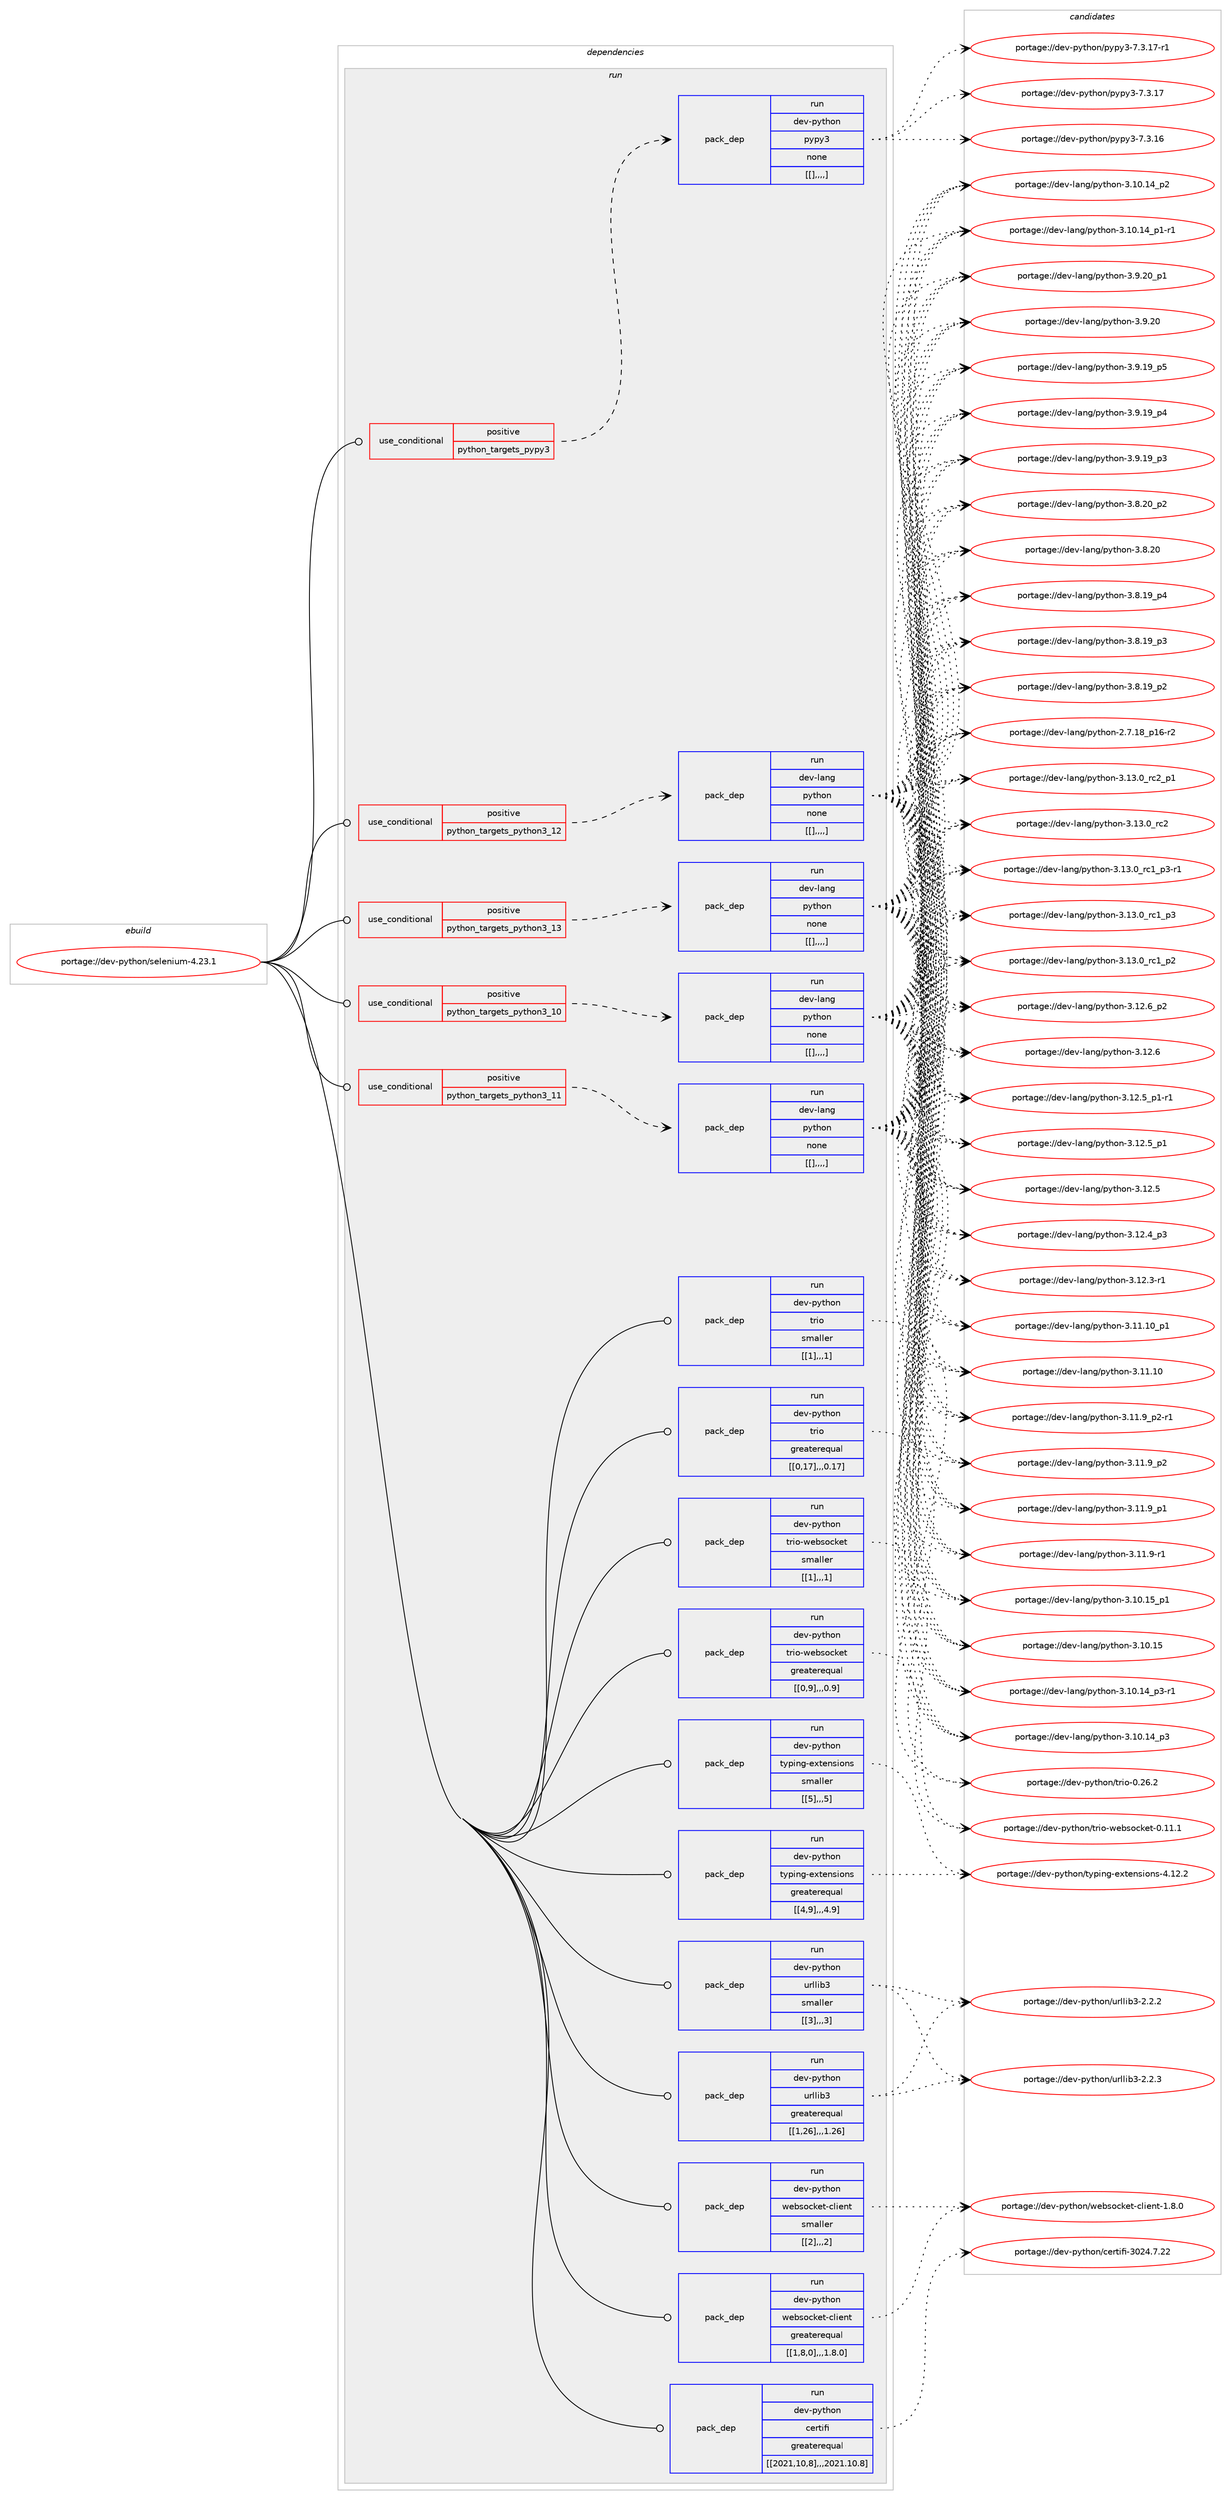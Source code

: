 digraph prolog {

# *************
# Graph options
# *************

newrank=true;
concentrate=true;
compound=true;
graph [rankdir=LR,fontname=Helvetica,fontsize=10,ranksep=1.5];#, ranksep=2.5, nodesep=0.2];
edge  [arrowhead=vee];
node  [fontname=Helvetica,fontsize=10];

# **********
# The ebuild
# **********

subgraph cluster_leftcol {
color=gray;
label=<<i>ebuild</i>>;
id [label="portage://dev-python/selenium-4.23.1", color=red, width=4, href="../dev-python/selenium-4.23.1.svg"];
}

# ****************
# The dependencies
# ****************

subgraph cluster_midcol {
color=gray;
label=<<i>dependencies</i>>;
subgraph cluster_compile {
fillcolor="#eeeeee";
style=filled;
label=<<i>compile</i>>;
}
subgraph cluster_compileandrun {
fillcolor="#eeeeee";
style=filled;
label=<<i>compile and run</i>>;
}
subgraph cluster_run {
fillcolor="#eeeeee";
style=filled;
label=<<i>run</i>>;
subgraph cond41074 {
dependency166092 [label=<<TABLE BORDER="0" CELLBORDER="1" CELLSPACING="0" CELLPADDING="4"><TR><TD ROWSPAN="3" CELLPADDING="10">use_conditional</TD></TR><TR><TD>positive</TD></TR><TR><TD>python_targets_pypy3</TD></TR></TABLE>>, shape=none, color=red];
subgraph pack123760 {
dependency166093 [label=<<TABLE BORDER="0" CELLBORDER="1" CELLSPACING="0" CELLPADDING="4" WIDTH="220"><TR><TD ROWSPAN="6" CELLPADDING="30">pack_dep</TD></TR><TR><TD WIDTH="110">run</TD></TR><TR><TD>dev-python</TD></TR><TR><TD>pypy3</TD></TR><TR><TD>none</TD></TR><TR><TD>[[],,,,]</TD></TR></TABLE>>, shape=none, color=blue];
}
dependency166092:e -> dependency166093:w [weight=20,style="dashed",arrowhead="vee"];
}
id:e -> dependency166092:w [weight=20,style="solid",arrowhead="odot"];
subgraph cond41075 {
dependency166094 [label=<<TABLE BORDER="0" CELLBORDER="1" CELLSPACING="0" CELLPADDING="4"><TR><TD ROWSPAN="3" CELLPADDING="10">use_conditional</TD></TR><TR><TD>positive</TD></TR><TR><TD>python_targets_python3_10</TD></TR></TABLE>>, shape=none, color=red];
subgraph pack123761 {
dependency166095 [label=<<TABLE BORDER="0" CELLBORDER="1" CELLSPACING="0" CELLPADDING="4" WIDTH="220"><TR><TD ROWSPAN="6" CELLPADDING="30">pack_dep</TD></TR><TR><TD WIDTH="110">run</TD></TR><TR><TD>dev-lang</TD></TR><TR><TD>python</TD></TR><TR><TD>none</TD></TR><TR><TD>[[],,,,]</TD></TR></TABLE>>, shape=none, color=blue];
}
dependency166094:e -> dependency166095:w [weight=20,style="dashed",arrowhead="vee"];
}
id:e -> dependency166094:w [weight=20,style="solid",arrowhead="odot"];
subgraph cond41076 {
dependency166096 [label=<<TABLE BORDER="0" CELLBORDER="1" CELLSPACING="0" CELLPADDING="4"><TR><TD ROWSPAN="3" CELLPADDING="10">use_conditional</TD></TR><TR><TD>positive</TD></TR><TR><TD>python_targets_python3_11</TD></TR></TABLE>>, shape=none, color=red];
subgraph pack123762 {
dependency166097 [label=<<TABLE BORDER="0" CELLBORDER="1" CELLSPACING="0" CELLPADDING="4" WIDTH="220"><TR><TD ROWSPAN="6" CELLPADDING="30">pack_dep</TD></TR><TR><TD WIDTH="110">run</TD></TR><TR><TD>dev-lang</TD></TR><TR><TD>python</TD></TR><TR><TD>none</TD></TR><TR><TD>[[],,,,]</TD></TR></TABLE>>, shape=none, color=blue];
}
dependency166096:e -> dependency166097:w [weight=20,style="dashed",arrowhead="vee"];
}
id:e -> dependency166096:w [weight=20,style="solid",arrowhead="odot"];
subgraph cond41077 {
dependency166098 [label=<<TABLE BORDER="0" CELLBORDER="1" CELLSPACING="0" CELLPADDING="4"><TR><TD ROWSPAN="3" CELLPADDING="10">use_conditional</TD></TR><TR><TD>positive</TD></TR><TR><TD>python_targets_python3_12</TD></TR></TABLE>>, shape=none, color=red];
subgraph pack123763 {
dependency166099 [label=<<TABLE BORDER="0" CELLBORDER="1" CELLSPACING="0" CELLPADDING="4" WIDTH="220"><TR><TD ROWSPAN="6" CELLPADDING="30">pack_dep</TD></TR><TR><TD WIDTH="110">run</TD></TR><TR><TD>dev-lang</TD></TR><TR><TD>python</TD></TR><TR><TD>none</TD></TR><TR><TD>[[],,,,]</TD></TR></TABLE>>, shape=none, color=blue];
}
dependency166098:e -> dependency166099:w [weight=20,style="dashed",arrowhead="vee"];
}
id:e -> dependency166098:w [weight=20,style="solid",arrowhead="odot"];
subgraph cond41078 {
dependency166100 [label=<<TABLE BORDER="0" CELLBORDER="1" CELLSPACING="0" CELLPADDING="4"><TR><TD ROWSPAN="3" CELLPADDING="10">use_conditional</TD></TR><TR><TD>positive</TD></TR><TR><TD>python_targets_python3_13</TD></TR></TABLE>>, shape=none, color=red];
subgraph pack123764 {
dependency166101 [label=<<TABLE BORDER="0" CELLBORDER="1" CELLSPACING="0" CELLPADDING="4" WIDTH="220"><TR><TD ROWSPAN="6" CELLPADDING="30">pack_dep</TD></TR><TR><TD WIDTH="110">run</TD></TR><TR><TD>dev-lang</TD></TR><TR><TD>python</TD></TR><TR><TD>none</TD></TR><TR><TD>[[],,,,]</TD></TR></TABLE>>, shape=none, color=blue];
}
dependency166100:e -> dependency166101:w [weight=20,style="dashed",arrowhead="vee"];
}
id:e -> dependency166100:w [weight=20,style="solid",arrowhead="odot"];
subgraph pack123765 {
dependency166102 [label=<<TABLE BORDER="0" CELLBORDER="1" CELLSPACING="0" CELLPADDING="4" WIDTH="220"><TR><TD ROWSPAN="6" CELLPADDING="30">pack_dep</TD></TR><TR><TD WIDTH="110">run</TD></TR><TR><TD>dev-python</TD></TR><TR><TD>certifi</TD></TR><TR><TD>greaterequal</TD></TR><TR><TD>[[2021,10,8],,,2021.10.8]</TD></TR></TABLE>>, shape=none, color=blue];
}
id:e -> dependency166102:w [weight=20,style="solid",arrowhead="odot"];
subgraph pack123766 {
dependency166103 [label=<<TABLE BORDER="0" CELLBORDER="1" CELLSPACING="0" CELLPADDING="4" WIDTH="220"><TR><TD ROWSPAN="6" CELLPADDING="30">pack_dep</TD></TR><TR><TD WIDTH="110">run</TD></TR><TR><TD>dev-python</TD></TR><TR><TD>trio</TD></TR><TR><TD>greaterequal</TD></TR><TR><TD>[[0,17],,,0.17]</TD></TR></TABLE>>, shape=none, color=blue];
}
id:e -> dependency166103:w [weight=20,style="solid",arrowhead="odot"];
subgraph pack123767 {
dependency166104 [label=<<TABLE BORDER="0" CELLBORDER="1" CELLSPACING="0" CELLPADDING="4" WIDTH="220"><TR><TD ROWSPAN="6" CELLPADDING="30">pack_dep</TD></TR><TR><TD WIDTH="110">run</TD></TR><TR><TD>dev-python</TD></TR><TR><TD>trio</TD></TR><TR><TD>smaller</TD></TR><TR><TD>[[1],,,1]</TD></TR></TABLE>>, shape=none, color=blue];
}
id:e -> dependency166104:w [weight=20,style="solid",arrowhead="odot"];
subgraph pack123768 {
dependency166105 [label=<<TABLE BORDER="0" CELLBORDER="1" CELLSPACING="0" CELLPADDING="4" WIDTH="220"><TR><TD ROWSPAN="6" CELLPADDING="30">pack_dep</TD></TR><TR><TD WIDTH="110">run</TD></TR><TR><TD>dev-python</TD></TR><TR><TD>trio-websocket</TD></TR><TR><TD>greaterequal</TD></TR><TR><TD>[[0,9],,,0.9]</TD></TR></TABLE>>, shape=none, color=blue];
}
id:e -> dependency166105:w [weight=20,style="solid",arrowhead="odot"];
subgraph pack123769 {
dependency166106 [label=<<TABLE BORDER="0" CELLBORDER="1" CELLSPACING="0" CELLPADDING="4" WIDTH="220"><TR><TD ROWSPAN="6" CELLPADDING="30">pack_dep</TD></TR><TR><TD WIDTH="110">run</TD></TR><TR><TD>dev-python</TD></TR><TR><TD>trio-websocket</TD></TR><TR><TD>smaller</TD></TR><TR><TD>[[1],,,1]</TD></TR></TABLE>>, shape=none, color=blue];
}
id:e -> dependency166106:w [weight=20,style="solid",arrowhead="odot"];
subgraph pack123770 {
dependency166107 [label=<<TABLE BORDER="0" CELLBORDER="1" CELLSPACING="0" CELLPADDING="4" WIDTH="220"><TR><TD ROWSPAN="6" CELLPADDING="30">pack_dep</TD></TR><TR><TD WIDTH="110">run</TD></TR><TR><TD>dev-python</TD></TR><TR><TD>typing-extensions</TD></TR><TR><TD>greaterequal</TD></TR><TR><TD>[[4,9],,,4.9]</TD></TR></TABLE>>, shape=none, color=blue];
}
id:e -> dependency166107:w [weight=20,style="solid",arrowhead="odot"];
subgraph pack123771 {
dependency166108 [label=<<TABLE BORDER="0" CELLBORDER="1" CELLSPACING="0" CELLPADDING="4" WIDTH="220"><TR><TD ROWSPAN="6" CELLPADDING="30">pack_dep</TD></TR><TR><TD WIDTH="110">run</TD></TR><TR><TD>dev-python</TD></TR><TR><TD>typing-extensions</TD></TR><TR><TD>smaller</TD></TR><TR><TD>[[5],,,5]</TD></TR></TABLE>>, shape=none, color=blue];
}
id:e -> dependency166108:w [weight=20,style="solid",arrowhead="odot"];
subgraph pack123772 {
dependency166109 [label=<<TABLE BORDER="0" CELLBORDER="1" CELLSPACING="0" CELLPADDING="4" WIDTH="220"><TR><TD ROWSPAN="6" CELLPADDING="30">pack_dep</TD></TR><TR><TD WIDTH="110">run</TD></TR><TR><TD>dev-python</TD></TR><TR><TD>urllib3</TD></TR><TR><TD>greaterequal</TD></TR><TR><TD>[[1,26],,,1.26]</TD></TR></TABLE>>, shape=none, color=blue];
}
id:e -> dependency166109:w [weight=20,style="solid",arrowhead="odot"];
subgraph pack123773 {
dependency166110 [label=<<TABLE BORDER="0" CELLBORDER="1" CELLSPACING="0" CELLPADDING="4" WIDTH="220"><TR><TD ROWSPAN="6" CELLPADDING="30">pack_dep</TD></TR><TR><TD WIDTH="110">run</TD></TR><TR><TD>dev-python</TD></TR><TR><TD>urllib3</TD></TR><TR><TD>smaller</TD></TR><TR><TD>[[3],,,3]</TD></TR></TABLE>>, shape=none, color=blue];
}
id:e -> dependency166110:w [weight=20,style="solid",arrowhead="odot"];
subgraph pack123774 {
dependency166111 [label=<<TABLE BORDER="0" CELLBORDER="1" CELLSPACING="0" CELLPADDING="4" WIDTH="220"><TR><TD ROWSPAN="6" CELLPADDING="30">pack_dep</TD></TR><TR><TD WIDTH="110">run</TD></TR><TR><TD>dev-python</TD></TR><TR><TD>websocket-client</TD></TR><TR><TD>greaterequal</TD></TR><TR><TD>[[1,8,0],,,1.8.0]</TD></TR></TABLE>>, shape=none, color=blue];
}
id:e -> dependency166111:w [weight=20,style="solid",arrowhead="odot"];
subgraph pack123775 {
dependency166112 [label=<<TABLE BORDER="0" CELLBORDER="1" CELLSPACING="0" CELLPADDING="4" WIDTH="220"><TR><TD ROWSPAN="6" CELLPADDING="30">pack_dep</TD></TR><TR><TD WIDTH="110">run</TD></TR><TR><TD>dev-python</TD></TR><TR><TD>websocket-client</TD></TR><TR><TD>smaller</TD></TR><TR><TD>[[2],,,2]</TD></TR></TABLE>>, shape=none, color=blue];
}
id:e -> dependency166112:w [weight=20,style="solid",arrowhead="odot"];
}
}

# **************
# The candidates
# **************

subgraph cluster_choices {
rank=same;
color=gray;
label=<<i>candidates</i>>;

subgraph choice123760 {
color=black;
nodesep=1;
choice100101118451121211161041111104711212111212151455546514649554511449 [label="portage://dev-python/pypy3-7.3.17-r1", color=red, width=4,href="../dev-python/pypy3-7.3.17-r1.svg"];
choice10010111845112121116104111110471121211121215145554651464955 [label="portage://dev-python/pypy3-7.3.17", color=red, width=4,href="../dev-python/pypy3-7.3.17.svg"];
choice10010111845112121116104111110471121211121215145554651464954 [label="portage://dev-python/pypy3-7.3.16", color=red, width=4,href="../dev-python/pypy3-7.3.16.svg"];
dependency166093:e -> choice100101118451121211161041111104711212111212151455546514649554511449:w [style=dotted,weight="100"];
dependency166093:e -> choice10010111845112121116104111110471121211121215145554651464955:w [style=dotted,weight="100"];
dependency166093:e -> choice10010111845112121116104111110471121211121215145554651464954:w [style=dotted,weight="100"];
}
subgraph choice123761 {
color=black;
nodesep=1;
choice100101118451089711010347112121116104111110455146495146489511499509511249 [label="portage://dev-lang/python-3.13.0_rc2_p1", color=red, width=4,href="../dev-lang/python-3.13.0_rc2_p1.svg"];
choice10010111845108971101034711212111610411111045514649514648951149950 [label="portage://dev-lang/python-3.13.0_rc2", color=red, width=4,href="../dev-lang/python-3.13.0_rc2.svg"];
choice1001011184510897110103471121211161041111104551464951464895114994995112514511449 [label="portage://dev-lang/python-3.13.0_rc1_p3-r1", color=red, width=4,href="../dev-lang/python-3.13.0_rc1_p3-r1.svg"];
choice100101118451089711010347112121116104111110455146495146489511499499511251 [label="portage://dev-lang/python-3.13.0_rc1_p3", color=red, width=4,href="../dev-lang/python-3.13.0_rc1_p3.svg"];
choice100101118451089711010347112121116104111110455146495146489511499499511250 [label="portage://dev-lang/python-3.13.0_rc1_p2", color=red, width=4,href="../dev-lang/python-3.13.0_rc1_p2.svg"];
choice100101118451089711010347112121116104111110455146495046549511250 [label="portage://dev-lang/python-3.12.6_p2", color=red, width=4,href="../dev-lang/python-3.12.6_p2.svg"];
choice10010111845108971101034711212111610411111045514649504654 [label="portage://dev-lang/python-3.12.6", color=red, width=4,href="../dev-lang/python-3.12.6.svg"];
choice1001011184510897110103471121211161041111104551464950465395112494511449 [label="portage://dev-lang/python-3.12.5_p1-r1", color=red, width=4,href="../dev-lang/python-3.12.5_p1-r1.svg"];
choice100101118451089711010347112121116104111110455146495046539511249 [label="portage://dev-lang/python-3.12.5_p1", color=red, width=4,href="../dev-lang/python-3.12.5_p1.svg"];
choice10010111845108971101034711212111610411111045514649504653 [label="portage://dev-lang/python-3.12.5", color=red, width=4,href="../dev-lang/python-3.12.5.svg"];
choice100101118451089711010347112121116104111110455146495046529511251 [label="portage://dev-lang/python-3.12.4_p3", color=red, width=4,href="../dev-lang/python-3.12.4_p3.svg"];
choice100101118451089711010347112121116104111110455146495046514511449 [label="portage://dev-lang/python-3.12.3-r1", color=red, width=4,href="../dev-lang/python-3.12.3-r1.svg"];
choice10010111845108971101034711212111610411111045514649494649489511249 [label="portage://dev-lang/python-3.11.10_p1", color=red, width=4,href="../dev-lang/python-3.11.10_p1.svg"];
choice1001011184510897110103471121211161041111104551464949464948 [label="portage://dev-lang/python-3.11.10", color=red, width=4,href="../dev-lang/python-3.11.10.svg"];
choice1001011184510897110103471121211161041111104551464949465795112504511449 [label="portage://dev-lang/python-3.11.9_p2-r1", color=red, width=4,href="../dev-lang/python-3.11.9_p2-r1.svg"];
choice100101118451089711010347112121116104111110455146494946579511250 [label="portage://dev-lang/python-3.11.9_p2", color=red, width=4,href="../dev-lang/python-3.11.9_p2.svg"];
choice100101118451089711010347112121116104111110455146494946579511249 [label="portage://dev-lang/python-3.11.9_p1", color=red, width=4,href="../dev-lang/python-3.11.9_p1.svg"];
choice100101118451089711010347112121116104111110455146494946574511449 [label="portage://dev-lang/python-3.11.9-r1", color=red, width=4,href="../dev-lang/python-3.11.9-r1.svg"];
choice10010111845108971101034711212111610411111045514649484649539511249 [label="portage://dev-lang/python-3.10.15_p1", color=red, width=4,href="../dev-lang/python-3.10.15_p1.svg"];
choice1001011184510897110103471121211161041111104551464948464953 [label="portage://dev-lang/python-3.10.15", color=red, width=4,href="../dev-lang/python-3.10.15.svg"];
choice100101118451089711010347112121116104111110455146494846495295112514511449 [label="portage://dev-lang/python-3.10.14_p3-r1", color=red, width=4,href="../dev-lang/python-3.10.14_p3-r1.svg"];
choice10010111845108971101034711212111610411111045514649484649529511251 [label="portage://dev-lang/python-3.10.14_p3", color=red, width=4,href="../dev-lang/python-3.10.14_p3.svg"];
choice10010111845108971101034711212111610411111045514649484649529511250 [label="portage://dev-lang/python-3.10.14_p2", color=red, width=4,href="../dev-lang/python-3.10.14_p2.svg"];
choice100101118451089711010347112121116104111110455146494846495295112494511449 [label="portage://dev-lang/python-3.10.14_p1-r1", color=red, width=4,href="../dev-lang/python-3.10.14_p1-r1.svg"];
choice100101118451089711010347112121116104111110455146574650489511249 [label="portage://dev-lang/python-3.9.20_p1", color=red, width=4,href="../dev-lang/python-3.9.20_p1.svg"];
choice10010111845108971101034711212111610411111045514657465048 [label="portage://dev-lang/python-3.9.20", color=red, width=4,href="../dev-lang/python-3.9.20.svg"];
choice100101118451089711010347112121116104111110455146574649579511253 [label="portage://dev-lang/python-3.9.19_p5", color=red, width=4,href="../dev-lang/python-3.9.19_p5.svg"];
choice100101118451089711010347112121116104111110455146574649579511252 [label="portage://dev-lang/python-3.9.19_p4", color=red, width=4,href="../dev-lang/python-3.9.19_p4.svg"];
choice100101118451089711010347112121116104111110455146574649579511251 [label="portage://dev-lang/python-3.9.19_p3", color=red, width=4,href="../dev-lang/python-3.9.19_p3.svg"];
choice100101118451089711010347112121116104111110455146564650489511250 [label="portage://dev-lang/python-3.8.20_p2", color=red, width=4,href="../dev-lang/python-3.8.20_p2.svg"];
choice10010111845108971101034711212111610411111045514656465048 [label="portage://dev-lang/python-3.8.20", color=red, width=4,href="../dev-lang/python-3.8.20.svg"];
choice100101118451089711010347112121116104111110455146564649579511252 [label="portage://dev-lang/python-3.8.19_p4", color=red, width=4,href="../dev-lang/python-3.8.19_p4.svg"];
choice100101118451089711010347112121116104111110455146564649579511251 [label="portage://dev-lang/python-3.8.19_p3", color=red, width=4,href="../dev-lang/python-3.8.19_p3.svg"];
choice100101118451089711010347112121116104111110455146564649579511250 [label="portage://dev-lang/python-3.8.19_p2", color=red, width=4,href="../dev-lang/python-3.8.19_p2.svg"];
choice100101118451089711010347112121116104111110455046554649569511249544511450 [label="portage://dev-lang/python-2.7.18_p16-r2", color=red, width=4,href="../dev-lang/python-2.7.18_p16-r2.svg"];
dependency166095:e -> choice100101118451089711010347112121116104111110455146495146489511499509511249:w [style=dotted,weight="100"];
dependency166095:e -> choice10010111845108971101034711212111610411111045514649514648951149950:w [style=dotted,weight="100"];
dependency166095:e -> choice1001011184510897110103471121211161041111104551464951464895114994995112514511449:w [style=dotted,weight="100"];
dependency166095:e -> choice100101118451089711010347112121116104111110455146495146489511499499511251:w [style=dotted,weight="100"];
dependency166095:e -> choice100101118451089711010347112121116104111110455146495146489511499499511250:w [style=dotted,weight="100"];
dependency166095:e -> choice100101118451089711010347112121116104111110455146495046549511250:w [style=dotted,weight="100"];
dependency166095:e -> choice10010111845108971101034711212111610411111045514649504654:w [style=dotted,weight="100"];
dependency166095:e -> choice1001011184510897110103471121211161041111104551464950465395112494511449:w [style=dotted,weight="100"];
dependency166095:e -> choice100101118451089711010347112121116104111110455146495046539511249:w [style=dotted,weight="100"];
dependency166095:e -> choice10010111845108971101034711212111610411111045514649504653:w [style=dotted,weight="100"];
dependency166095:e -> choice100101118451089711010347112121116104111110455146495046529511251:w [style=dotted,weight="100"];
dependency166095:e -> choice100101118451089711010347112121116104111110455146495046514511449:w [style=dotted,weight="100"];
dependency166095:e -> choice10010111845108971101034711212111610411111045514649494649489511249:w [style=dotted,weight="100"];
dependency166095:e -> choice1001011184510897110103471121211161041111104551464949464948:w [style=dotted,weight="100"];
dependency166095:e -> choice1001011184510897110103471121211161041111104551464949465795112504511449:w [style=dotted,weight="100"];
dependency166095:e -> choice100101118451089711010347112121116104111110455146494946579511250:w [style=dotted,weight="100"];
dependency166095:e -> choice100101118451089711010347112121116104111110455146494946579511249:w [style=dotted,weight="100"];
dependency166095:e -> choice100101118451089711010347112121116104111110455146494946574511449:w [style=dotted,weight="100"];
dependency166095:e -> choice10010111845108971101034711212111610411111045514649484649539511249:w [style=dotted,weight="100"];
dependency166095:e -> choice1001011184510897110103471121211161041111104551464948464953:w [style=dotted,weight="100"];
dependency166095:e -> choice100101118451089711010347112121116104111110455146494846495295112514511449:w [style=dotted,weight="100"];
dependency166095:e -> choice10010111845108971101034711212111610411111045514649484649529511251:w [style=dotted,weight="100"];
dependency166095:e -> choice10010111845108971101034711212111610411111045514649484649529511250:w [style=dotted,weight="100"];
dependency166095:e -> choice100101118451089711010347112121116104111110455146494846495295112494511449:w [style=dotted,weight="100"];
dependency166095:e -> choice100101118451089711010347112121116104111110455146574650489511249:w [style=dotted,weight="100"];
dependency166095:e -> choice10010111845108971101034711212111610411111045514657465048:w [style=dotted,weight="100"];
dependency166095:e -> choice100101118451089711010347112121116104111110455146574649579511253:w [style=dotted,weight="100"];
dependency166095:e -> choice100101118451089711010347112121116104111110455146574649579511252:w [style=dotted,weight="100"];
dependency166095:e -> choice100101118451089711010347112121116104111110455146574649579511251:w [style=dotted,weight="100"];
dependency166095:e -> choice100101118451089711010347112121116104111110455146564650489511250:w [style=dotted,weight="100"];
dependency166095:e -> choice10010111845108971101034711212111610411111045514656465048:w [style=dotted,weight="100"];
dependency166095:e -> choice100101118451089711010347112121116104111110455146564649579511252:w [style=dotted,weight="100"];
dependency166095:e -> choice100101118451089711010347112121116104111110455146564649579511251:w [style=dotted,weight="100"];
dependency166095:e -> choice100101118451089711010347112121116104111110455146564649579511250:w [style=dotted,weight="100"];
dependency166095:e -> choice100101118451089711010347112121116104111110455046554649569511249544511450:w [style=dotted,weight="100"];
}
subgraph choice123762 {
color=black;
nodesep=1;
choice100101118451089711010347112121116104111110455146495146489511499509511249 [label="portage://dev-lang/python-3.13.0_rc2_p1", color=red, width=4,href="../dev-lang/python-3.13.0_rc2_p1.svg"];
choice10010111845108971101034711212111610411111045514649514648951149950 [label="portage://dev-lang/python-3.13.0_rc2", color=red, width=4,href="../dev-lang/python-3.13.0_rc2.svg"];
choice1001011184510897110103471121211161041111104551464951464895114994995112514511449 [label="portage://dev-lang/python-3.13.0_rc1_p3-r1", color=red, width=4,href="../dev-lang/python-3.13.0_rc1_p3-r1.svg"];
choice100101118451089711010347112121116104111110455146495146489511499499511251 [label="portage://dev-lang/python-3.13.0_rc1_p3", color=red, width=4,href="../dev-lang/python-3.13.0_rc1_p3.svg"];
choice100101118451089711010347112121116104111110455146495146489511499499511250 [label="portage://dev-lang/python-3.13.0_rc1_p2", color=red, width=4,href="../dev-lang/python-3.13.0_rc1_p2.svg"];
choice100101118451089711010347112121116104111110455146495046549511250 [label="portage://dev-lang/python-3.12.6_p2", color=red, width=4,href="../dev-lang/python-3.12.6_p2.svg"];
choice10010111845108971101034711212111610411111045514649504654 [label="portage://dev-lang/python-3.12.6", color=red, width=4,href="../dev-lang/python-3.12.6.svg"];
choice1001011184510897110103471121211161041111104551464950465395112494511449 [label="portage://dev-lang/python-3.12.5_p1-r1", color=red, width=4,href="../dev-lang/python-3.12.5_p1-r1.svg"];
choice100101118451089711010347112121116104111110455146495046539511249 [label="portage://dev-lang/python-3.12.5_p1", color=red, width=4,href="../dev-lang/python-3.12.5_p1.svg"];
choice10010111845108971101034711212111610411111045514649504653 [label="portage://dev-lang/python-3.12.5", color=red, width=4,href="../dev-lang/python-3.12.5.svg"];
choice100101118451089711010347112121116104111110455146495046529511251 [label="portage://dev-lang/python-3.12.4_p3", color=red, width=4,href="../dev-lang/python-3.12.4_p3.svg"];
choice100101118451089711010347112121116104111110455146495046514511449 [label="portage://dev-lang/python-3.12.3-r1", color=red, width=4,href="../dev-lang/python-3.12.3-r1.svg"];
choice10010111845108971101034711212111610411111045514649494649489511249 [label="portage://dev-lang/python-3.11.10_p1", color=red, width=4,href="../dev-lang/python-3.11.10_p1.svg"];
choice1001011184510897110103471121211161041111104551464949464948 [label="portage://dev-lang/python-3.11.10", color=red, width=4,href="../dev-lang/python-3.11.10.svg"];
choice1001011184510897110103471121211161041111104551464949465795112504511449 [label="portage://dev-lang/python-3.11.9_p2-r1", color=red, width=4,href="../dev-lang/python-3.11.9_p2-r1.svg"];
choice100101118451089711010347112121116104111110455146494946579511250 [label="portage://dev-lang/python-3.11.9_p2", color=red, width=4,href="../dev-lang/python-3.11.9_p2.svg"];
choice100101118451089711010347112121116104111110455146494946579511249 [label="portage://dev-lang/python-3.11.9_p1", color=red, width=4,href="../dev-lang/python-3.11.9_p1.svg"];
choice100101118451089711010347112121116104111110455146494946574511449 [label="portage://dev-lang/python-3.11.9-r1", color=red, width=4,href="../dev-lang/python-3.11.9-r1.svg"];
choice10010111845108971101034711212111610411111045514649484649539511249 [label="portage://dev-lang/python-3.10.15_p1", color=red, width=4,href="../dev-lang/python-3.10.15_p1.svg"];
choice1001011184510897110103471121211161041111104551464948464953 [label="portage://dev-lang/python-3.10.15", color=red, width=4,href="../dev-lang/python-3.10.15.svg"];
choice100101118451089711010347112121116104111110455146494846495295112514511449 [label="portage://dev-lang/python-3.10.14_p3-r1", color=red, width=4,href="../dev-lang/python-3.10.14_p3-r1.svg"];
choice10010111845108971101034711212111610411111045514649484649529511251 [label="portage://dev-lang/python-3.10.14_p3", color=red, width=4,href="../dev-lang/python-3.10.14_p3.svg"];
choice10010111845108971101034711212111610411111045514649484649529511250 [label="portage://dev-lang/python-3.10.14_p2", color=red, width=4,href="../dev-lang/python-3.10.14_p2.svg"];
choice100101118451089711010347112121116104111110455146494846495295112494511449 [label="portage://dev-lang/python-3.10.14_p1-r1", color=red, width=4,href="../dev-lang/python-3.10.14_p1-r1.svg"];
choice100101118451089711010347112121116104111110455146574650489511249 [label="portage://dev-lang/python-3.9.20_p1", color=red, width=4,href="../dev-lang/python-3.9.20_p1.svg"];
choice10010111845108971101034711212111610411111045514657465048 [label="portage://dev-lang/python-3.9.20", color=red, width=4,href="../dev-lang/python-3.9.20.svg"];
choice100101118451089711010347112121116104111110455146574649579511253 [label="portage://dev-lang/python-3.9.19_p5", color=red, width=4,href="../dev-lang/python-3.9.19_p5.svg"];
choice100101118451089711010347112121116104111110455146574649579511252 [label="portage://dev-lang/python-3.9.19_p4", color=red, width=4,href="../dev-lang/python-3.9.19_p4.svg"];
choice100101118451089711010347112121116104111110455146574649579511251 [label="portage://dev-lang/python-3.9.19_p3", color=red, width=4,href="../dev-lang/python-3.9.19_p3.svg"];
choice100101118451089711010347112121116104111110455146564650489511250 [label="portage://dev-lang/python-3.8.20_p2", color=red, width=4,href="../dev-lang/python-3.8.20_p2.svg"];
choice10010111845108971101034711212111610411111045514656465048 [label="portage://dev-lang/python-3.8.20", color=red, width=4,href="../dev-lang/python-3.8.20.svg"];
choice100101118451089711010347112121116104111110455146564649579511252 [label="portage://dev-lang/python-3.8.19_p4", color=red, width=4,href="../dev-lang/python-3.8.19_p4.svg"];
choice100101118451089711010347112121116104111110455146564649579511251 [label="portage://dev-lang/python-3.8.19_p3", color=red, width=4,href="../dev-lang/python-3.8.19_p3.svg"];
choice100101118451089711010347112121116104111110455146564649579511250 [label="portage://dev-lang/python-3.8.19_p2", color=red, width=4,href="../dev-lang/python-3.8.19_p2.svg"];
choice100101118451089711010347112121116104111110455046554649569511249544511450 [label="portage://dev-lang/python-2.7.18_p16-r2", color=red, width=4,href="../dev-lang/python-2.7.18_p16-r2.svg"];
dependency166097:e -> choice100101118451089711010347112121116104111110455146495146489511499509511249:w [style=dotted,weight="100"];
dependency166097:e -> choice10010111845108971101034711212111610411111045514649514648951149950:w [style=dotted,weight="100"];
dependency166097:e -> choice1001011184510897110103471121211161041111104551464951464895114994995112514511449:w [style=dotted,weight="100"];
dependency166097:e -> choice100101118451089711010347112121116104111110455146495146489511499499511251:w [style=dotted,weight="100"];
dependency166097:e -> choice100101118451089711010347112121116104111110455146495146489511499499511250:w [style=dotted,weight="100"];
dependency166097:e -> choice100101118451089711010347112121116104111110455146495046549511250:w [style=dotted,weight="100"];
dependency166097:e -> choice10010111845108971101034711212111610411111045514649504654:w [style=dotted,weight="100"];
dependency166097:e -> choice1001011184510897110103471121211161041111104551464950465395112494511449:w [style=dotted,weight="100"];
dependency166097:e -> choice100101118451089711010347112121116104111110455146495046539511249:w [style=dotted,weight="100"];
dependency166097:e -> choice10010111845108971101034711212111610411111045514649504653:w [style=dotted,weight="100"];
dependency166097:e -> choice100101118451089711010347112121116104111110455146495046529511251:w [style=dotted,weight="100"];
dependency166097:e -> choice100101118451089711010347112121116104111110455146495046514511449:w [style=dotted,weight="100"];
dependency166097:e -> choice10010111845108971101034711212111610411111045514649494649489511249:w [style=dotted,weight="100"];
dependency166097:e -> choice1001011184510897110103471121211161041111104551464949464948:w [style=dotted,weight="100"];
dependency166097:e -> choice1001011184510897110103471121211161041111104551464949465795112504511449:w [style=dotted,weight="100"];
dependency166097:e -> choice100101118451089711010347112121116104111110455146494946579511250:w [style=dotted,weight="100"];
dependency166097:e -> choice100101118451089711010347112121116104111110455146494946579511249:w [style=dotted,weight="100"];
dependency166097:e -> choice100101118451089711010347112121116104111110455146494946574511449:w [style=dotted,weight="100"];
dependency166097:e -> choice10010111845108971101034711212111610411111045514649484649539511249:w [style=dotted,weight="100"];
dependency166097:e -> choice1001011184510897110103471121211161041111104551464948464953:w [style=dotted,weight="100"];
dependency166097:e -> choice100101118451089711010347112121116104111110455146494846495295112514511449:w [style=dotted,weight="100"];
dependency166097:e -> choice10010111845108971101034711212111610411111045514649484649529511251:w [style=dotted,weight="100"];
dependency166097:e -> choice10010111845108971101034711212111610411111045514649484649529511250:w [style=dotted,weight="100"];
dependency166097:e -> choice100101118451089711010347112121116104111110455146494846495295112494511449:w [style=dotted,weight="100"];
dependency166097:e -> choice100101118451089711010347112121116104111110455146574650489511249:w [style=dotted,weight="100"];
dependency166097:e -> choice10010111845108971101034711212111610411111045514657465048:w [style=dotted,weight="100"];
dependency166097:e -> choice100101118451089711010347112121116104111110455146574649579511253:w [style=dotted,weight="100"];
dependency166097:e -> choice100101118451089711010347112121116104111110455146574649579511252:w [style=dotted,weight="100"];
dependency166097:e -> choice100101118451089711010347112121116104111110455146574649579511251:w [style=dotted,weight="100"];
dependency166097:e -> choice100101118451089711010347112121116104111110455146564650489511250:w [style=dotted,weight="100"];
dependency166097:e -> choice10010111845108971101034711212111610411111045514656465048:w [style=dotted,weight="100"];
dependency166097:e -> choice100101118451089711010347112121116104111110455146564649579511252:w [style=dotted,weight="100"];
dependency166097:e -> choice100101118451089711010347112121116104111110455146564649579511251:w [style=dotted,weight="100"];
dependency166097:e -> choice100101118451089711010347112121116104111110455146564649579511250:w [style=dotted,weight="100"];
dependency166097:e -> choice100101118451089711010347112121116104111110455046554649569511249544511450:w [style=dotted,weight="100"];
}
subgraph choice123763 {
color=black;
nodesep=1;
choice100101118451089711010347112121116104111110455146495146489511499509511249 [label="portage://dev-lang/python-3.13.0_rc2_p1", color=red, width=4,href="../dev-lang/python-3.13.0_rc2_p1.svg"];
choice10010111845108971101034711212111610411111045514649514648951149950 [label="portage://dev-lang/python-3.13.0_rc2", color=red, width=4,href="../dev-lang/python-3.13.0_rc2.svg"];
choice1001011184510897110103471121211161041111104551464951464895114994995112514511449 [label="portage://dev-lang/python-3.13.0_rc1_p3-r1", color=red, width=4,href="../dev-lang/python-3.13.0_rc1_p3-r1.svg"];
choice100101118451089711010347112121116104111110455146495146489511499499511251 [label="portage://dev-lang/python-3.13.0_rc1_p3", color=red, width=4,href="../dev-lang/python-3.13.0_rc1_p3.svg"];
choice100101118451089711010347112121116104111110455146495146489511499499511250 [label="portage://dev-lang/python-3.13.0_rc1_p2", color=red, width=4,href="../dev-lang/python-3.13.0_rc1_p2.svg"];
choice100101118451089711010347112121116104111110455146495046549511250 [label="portage://dev-lang/python-3.12.6_p2", color=red, width=4,href="../dev-lang/python-3.12.6_p2.svg"];
choice10010111845108971101034711212111610411111045514649504654 [label="portage://dev-lang/python-3.12.6", color=red, width=4,href="../dev-lang/python-3.12.6.svg"];
choice1001011184510897110103471121211161041111104551464950465395112494511449 [label="portage://dev-lang/python-3.12.5_p1-r1", color=red, width=4,href="../dev-lang/python-3.12.5_p1-r1.svg"];
choice100101118451089711010347112121116104111110455146495046539511249 [label="portage://dev-lang/python-3.12.5_p1", color=red, width=4,href="../dev-lang/python-3.12.5_p1.svg"];
choice10010111845108971101034711212111610411111045514649504653 [label="portage://dev-lang/python-3.12.5", color=red, width=4,href="../dev-lang/python-3.12.5.svg"];
choice100101118451089711010347112121116104111110455146495046529511251 [label="portage://dev-lang/python-3.12.4_p3", color=red, width=4,href="../dev-lang/python-3.12.4_p3.svg"];
choice100101118451089711010347112121116104111110455146495046514511449 [label="portage://dev-lang/python-3.12.3-r1", color=red, width=4,href="../dev-lang/python-3.12.3-r1.svg"];
choice10010111845108971101034711212111610411111045514649494649489511249 [label="portage://dev-lang/python-3.11.10_p1", color=red, width=4,href="../dev-lang/python-3.11.10_p1.svg"];
choice1001011184510897110103471121211161041111104551464949464948 [label="portage://dev-lang/python-3.11.10", color=red, width=4,href="../dev-lang/python-3.11.10.svg"];
choice1001011184510897110103471121211161041111104551464949465795112504511449 [label="portage://dev-lang/python-3.11.9_p2-r1", color=red, width=4,href="../dev-lang/python-3.11.9_p2-r1.svg"];
choice100101118451089711010347112121116104111110455146494946579511250 [label="portage://dev-lang/python-3.11.9_p2", color=red, width=4,href="../dev-lang/python-3.11.9_p2.svg"];
choice100101118451089711010347112121116104111110455146494946579511249 [label="portage://dev-lang/python-3.11.9_p1", color=red, width=4,href="../dev-lang/python-3.11.9_p1.svg"];
choice100101118451089711010347112121116104111110455146494946574511449 [label="portage://dev-lang/python-3.11.9-r1", color=red, width=4,href="../dev-lang/python-3.11.9-r1.svg"];
choice10010111845108971101034711212111610411111045514649484649539511249 [label="portage://dev-lang/python-3.10.15_p1", color=red, width=4,href="../dev-lang/python-3.10.15_p1.svg"];
choice1001011184510897110103471121211161041111104551464948464953 [label="portage://dev-lang/python-3.10.15", color=red, width=4,href="../dev-lang/python-3.10.15.svg"];
choice100101118451089711010347112121116104111110455146494846495295112514511449 [label="portage://dev-lang/python-3.10.14_p3-r1", color=red, width=4,href="../dev-lang/python-3.10.14_p3-r1.svg"];
choice10010111845108971101034711212111610411111045514649484649529511251 [label="portage://dev-lang/python-3.10.14_p3", color=red, width=4,href="../dev-lang/python-3.10.14_p3.svg"];
choice10010111845108971101034711212111610411111045514649484649529511250 [label="portage://dev-lang/python-3.10.14_p2", color=red, width=4,href="../dev-lang/python-3.10.14_p2.svg"];
choice100101118451089711010347112121116104111110455146494846495295112494511449 [label="portage://dev-lang/python-3.10.14_p1-r1", color=red, width=4,href="../dev-lang/python-3.10.14_p1-r1.svg"];
choice100101118451089711010347112121116104111110455146574650489511249 [label="portage://dev-lang/python-3.9.20_p1", color=red, width=4,href="../dev-lang/python-3.9.20_p1.svg"];
choice10010111845108971101034711212111610411111045514657465048 [label="portage://dev-lang/python-3.9.20", color=red, width=4,href="../dev-lang/python-3.9.20.svg"];
choice100101118451089711010347112121116104111110455146574649579511253 [label="portage://dev-lang/python-3.9.19_p5", color=red, width=4,href="../dev-lang/python-3.9.19_p5.svg"];
choice100101118451089711010347112121116104111110455146574649579511252 [label="portage://dev-lang/python-3.9.19_p4", color=red, width=4,href="../dev-lang/python-3.9.19_p4.svg"];
choice100101118451089711010347112121116104111110455146574649579511251 [label="portage://dev-lang/python-3.9.19_p3", color=red, width=4,href="../dev-lang/python-3.9.19_p3.svg"];
choice100101118451089711010347112121116104111110455146564650489511250 [label="portage://dev-lang/python-3.8.20_p2", color=red, width=4,href="../dev-lang/python-3.8.20_p2.svg"];
choice10010111845108971101034711212111610411111045514656465048 [label="portage://dev-lang/python-3.8.20", color=red, width=4,href="../dev-lang/python-3.8.20.svg"];
choice100101118451089711010347112121116104111110455146564649579511252 [label="portage://dev-lang/python-3.8.19_p4", color=red, width=4,href="../dev-lang/python-3.8.19_p4.svg"];
choice100101118451089711010347112121116104111110455146564649579511251 [label="portage://dev-lang/python-3.8.19_p3", color=red, width=4,href="../dev-lang/python-3.8.19_p3.svg"];
choice100101118451089711010347112121116104111110455146564649579511250 [label="portage://dev-lang/python-3.8.19_p2", color=red, width=4,href="../dev-lang/python-3.8.19_p2.svg"];
choice100101118451089711010347112121116104111110455046554649569511249544511450 [label="portage://dev-lang/python-2.7.18_p16-r2", color=red, width=4,href="../dev-lang/python-2.7.18_p16-r2.svg"];
dependency166099:e -> choice100101118451089711010347112121116104111110455146495146489511499509511249:w [style=dotted,weight="100"];
dependency166099:e -> choice10010111845108971101034711212111610411111045514649514648951149950:w [style=dotted,weight="100"];
dependency166099:e -> choice1001011184510897110103471121211161041111104551464951464895114994995112514511449:w [style=dotted,weight="100"];
dependency166099:e -> choice100101118451089711010347112121116104111110455146495146489511499499511251:w [style=dotted,weight="100"];
dependency166099:e -> choice100101118451089711010347112121116104111110455146495146489511499499511250:w [style=dotted,weight="100"];
dependency166099:e -> choice100101118451089711010347112121116104111110455146495046549511250:w [style=dotted,weight="100"];
dependency166099:e -> choice10010111845108971101034711212111610411111045514649504654:w [style=dotted,weight="100"];
dependency166099:e -> choice1001011184510897110103471121211161041111104551464950465395112494511449:w [style=dotted,weight="100"];
dependency166099:e -> choice100101118451089711010347112121116104111110455146495046539511249:w [style=dotted,weight="100"];
dependency166099:e -> choice10010111845108971101034711212111610411111045514649504653:w [style=dotted,weight="100"];
dependency166099:e -> choice100101118451089711010347112121116104111110455146495046529511251:w [style=dotted,weight="100"];
dependency166099:e -> choice100101118451089711010347112121116104111110455146495046514511449:w [style=dotted,weight="100"];
dependency166099:e -> choice10010111845108971101034711212111610411111045514649494649489511249:w [style=dotted,weight="100"];
dependency166099:e -> choice1001011184510897110103471121211161041111104551464949464948:w [style=dotted,weight="100"];
dependency166099:e -> choice1001011184510897110103471121211161041111104551464949465795112504511449:w [style=dotted,weight="100"];
dependency166099:e -> choice100101118451089711010347112121116104111110455146494946579511250:w [style=dotted,weight="100"];
dependency166099:e -> choice100101118451089711010347112121116104111110455146494946579511249:w [style=dotted,weight="100"];
dependency166099:e -> choice100101118451089711010347112121116104111110455146494946574511449:w [style=dotted,weight="100"];
dependency166099:e -> choice10010111845108971101034711212111610411111045514649484649539511249:w [style=dotted,weight="100"];
dependency166099:e -> choice1001011184510897110103471121211161041111104551464948464953:w [style=dotted,weight="100"];
dependency166099:e -> choice100101118451089711010347112121116104111110455146494846495295112514511449:w [style=dotted,weight="100"];
dependency166099:e -> choice10010111845108971101034711212111610411111045514649484649529511251:w [style=dotted,weight="100"];
dependency166099:e -> choice10010111845108971101034711212111610411111045514649484649529511250:w [style=dotted,weight="100"];
dependency166099:e -> choice100101118451089711010347112121116104111110455146494846495295112494511449:w [style=dotted,weight="100"];
dependency166099:e -> choice100101118451089711010347112121116104111110455146574650489511249:w [style=dotted,weight="100"];
dependency166099:e -> choice10010111845108971101034711212111610411111045514657465048:w [style=dotted,weight="100"];
dependency166099:e -> choice100101118451089711010347112121116104111110455146574649579511253:w [style=dotted,weight="100"];
dependency166099:e -> choice100101118451089711010347112121116104111110455146574649579511252:w [style=dotted,weight="100"];
dependency166099:e -> choice100101118451089711010347112121116104111110455146574649579511251:w [style=dotted,weight="100"];
dependency166099:e -> choice100101118451089711010347112121116104111110455146564650489511250:w [style=dotted,weight="100"];
dependency166099:e -> choice10010111845108971101034711212111610411111045514656465048:w [style=dotted,weight="100"];
dependency166099:e -> choice100101118451089711010347112121116104111110455146564649579511252:w [style=dotted,weight="100"];
dependency166099:e -> choice100101118451089711010347112121116104111110455146564649579511251:w [style=dotted,weight="100"];
dependency166099:e -> choice100101118451089711010347112121116104111110455146564649579511250:w [style=dotted,weight="100"];
dependency166099:e -> choice100101118451089711010347112121116104111110455046554649569511249544511450:w [style=dotted,weight="100"];
}
subgraph choice123764 {
color=black;
nodesep=1;
choice100101118451089711010347112121116104111110455146495146489511499509511249 [label="portage://dev-lang/python-3.13.0_rc2_p1", color=red, width=4,href="../dev-lang/python-3.13.0_rc2_p1.svg"];
choice10010111845108971101034711212111610411111045514649514648951149950 [label="portage://dev-lang/python-3.13.0_rc2", color=red, width=4,href="../dev-lang/python-3.13.0_rc2.svg"];
choice1001011184510897110103471121211161041111104551464951464895114994995112514511449 [label="portage://dev-lang/python-3.13.0_rc1_p3-r1", color=red, width=4,href="../dev-lang/python-3.13.0_rc1_p3-r1.svg"];
choice100101118451089711010347112121116104111110455146495146489511499499511251 [label="portage://dev-lang/python-3.13.0_rc1_p3", color=red, width=4,href="../dev-lang/python-3.13.0_rc1_p3.svg"];
choice100101118451089711010347112121116104111110455146495146489511499499511250 [label="portage://dev-lang/python-3.13.0_rc1_p2", color=red, width=4,href="../dev-lang/python-3.13.0_rc1_p2.svg"];
choice100101118451089711010347112121116104111110455146495046549511250 [label="portage://dev-lang/python-3.12.6_p2", color=red, width=4,href="../dev-lang/python-3.12.6_p2.svg"];
choice10010111845108971101034711212111610411111045514649504654 [label="portage://dev-lang/python-3.12.6", color=red, width=4,href="../dev-lang/python-3.12.6.svg"];
choice1001011184510897110103471121211161041111104551464950465395112494511449 [label="portage://dev-lang/python-3.12.5_p1-r1", color=red, width=4,href="../dev-lang/python-3.12.5_p1-r1.svg"];
choice100101118451089711010347112121116104111110455146495046539511249 [label="portage://dev-lang/python-3.12.5_p1", color=red, width=4,href="../dev-lang/python-3.12.5_p1.svg"];
choice10010111845108971101034711212111610411111045514649504653 [label="portage://dev-lang/python-3.12.5", color=red, width=4,href="../dev-lang/python-3.12.5.svg"];
choice100101118451089711010347112121116104111110455146495046529511251 [label="portage://dev-lang/python-3.12.4_p3", color=red, width=4,href="../dev-lang/python-3.12.4_p3.svg"];
choice100101118451089711010347112121116104111110455146495046514511449 [label="portage://dev-lang/python-3.12.3-r1", color=red, width=4,href="../dev-lang/python-3.12.3-r1.svg"];
choice10010111845108971101034711212111610411111045514649494649489511249 [label="portage://dev-lang/python-3.11.10_p1", color=red, width=4,href="../dev-lang/python-3.11.10_p1.svg"];
choice1001011184510897110103471121211161041111104551464949464948 [label="portage://dev-lang/python-3.11.10", color=red, width=4,href="../dev-lang/python-3.11.10.svg"];
choice1001011184510897110103471121211161041111104551464949465795112504511449 [label="portage://dev-lang/python-3.11.9_p2-r1", color=red, width=4,href="../dev-lang/python-3.11.9_p2-r1.svg"];
choice100101118451089711010347112121116104111110455146494946579511250 [label="portage://dev-lang/python-3.11.9_p2", color=red, width=4,href="../dev-lang/python-3.11.9_p2.svg"];
choice100101118451089711010347112121116104111110455146494946579511249 [label="portage://dev-lang/python-3.11.9_p1", color=red, width=4,href="../dev-lang/python-3.11.9_p1.svg"];
choice100101118451089711010347112121116104111110455146494946574511449 [label="portage://dev-lang/python-3.11.9-r1", color=red, width=4,href="../dev-lang/python-3.11.9-r1.svg"];
choice10010111845108971101034711212111610411111045514649484649539511249 [label="portage://dev-lang/python-3.10.15_p1", color=red, width=4,href="../dev-lang/python-3.10.15_p1.svg"];
choice1001011184510897110103471121211161041111104551464948464953 [label="portage://dev-lang/python-3.10.15", color=red, width=4,href="../dev-lang/python-3.10.15.svg"];
choice100101118451089711010347112121116104111110455146494846495295112514511449 [label="portage://dev-lang/python-3.10.14_p3-r1", color=red, width=4,href="../dev-lang/python-3.10.14_p3-r1.svg"];
choice10010111845108971101034711212111610411111045514649484649529511251 [label="portage://dev-lang/python-3.10.14_p3", color=red, width=4,href="../dev-lang/python-3.10.14_p3.svg"];
choice10010111845108971101034711212111610411111045514649484649529511250 [label="portage://dev-lang/python-3.10.14_p2", color=red, width=4,href="../dev-lang/python-3.10.14_p2.svg"];
choice100101118451089711010347112121116104111110455146494846495295112494511449 [label="portage://dev-lang/python-3.10.14_p1-r1", color=red, width=4,href="../dev-lang/python-3.10.14_p1-r1.svg"];
choice100101118451089711010347112121116104111110455146574650489511249 [label="portage://dev-lang/python-3.9.20_p1", color=red, width=4,href="../dev-lang/python-3.9.20_p1.svg"];
choice10010111845108971101034711212111610411111045514657465048 [label="portage://dev-lang/python-3.9.20", color=red, width=4,href="../dev-lang/python-3.9.20.svg"];
choice100101118451089711010347112121116104111110455146574649579511253 [label="portage://dev-lang/python-3.9.19_p5", color=red, width=4,href="../dev-lang/python-3.9.19_p5.svg"];
choice100101118451089711010347112121116104111110455146574649579511252 [label="portage://dev-lang/python-3.9.19_p4", color=red, width=4,href="../dev-lang/python-3.9.19_p4.svg"];
choice100101118451089711010347112121116104111110455146574649579511251 [label="portage://dev-lang/python-3.9.19_p3", color=red, width=4,href="../dev-lang/python-3.9.19_p3.svg"];
choice100101118451089711010347112121116104111110455146564650489511250 [label="portage://dev-lang/python-3.8.20_p2", color=red, width=4,href="../dev-lang/python-3.8.20_p2.svg"];
choice10010111845108971101034711212111610411111045514656465048 [label="portage://dev-lang/python-3.8.20", color=red, width=4,href="../dev-lang/python-3.8.20.svg"];
choice100101118451089711010347112121116104111110455146564649579511252 [label="portage://dev-lang/python-3.8.19_p4", color=red, width=4,href="../dev-lang/python-3.8.19_p4.svg"];
choice100101118451089711010347112121116104111110455146564649579511251 [label="portage://dev-lang/python-3.8.19_p3", color=red, width=4,href="../dev-lang/python-3.8.19_p3.svg"];
choice100101118451089711010347112121116104111110455146564649579511250 [label="portage://dev-lang/python-3.8.19_p2", color=red, width=4,href="../dev-lang/python-3.8.19_p2.svg"];
choice100101118451089711010347112121116104111110455046554649569511249544511450 [label="portage://dev-lang/python-2.7.18_p16-r2", color=red, width=4,href="../dev-lang/python-2.7.18_p16-r2.svg"];
dependency166101:e -> choice100101118451089711010347112121116104111110455146495146489511499509511249:w [style=dotted,weight="100"];
dependency166101:e -> choice10010111845108971101034711212111610411111045514649514648951149950:w [style=dotted,weight="100"];
dependency166101:e -> choice1001011184510897110103471121211161041111104551464951464895114994995112514511449:w [style=dotted,weight="100"];
dependency166101:e -> choice100101118451089711010347112121116104111110455146495146489511499499511251:w [style=dotted,weight="100"];
dependency166101:e -> choice100101118451089711010347112121116104111110455146495146489511499499511250:w [style=dotted,weight="100"];
dependency166101:e -> choice100101118451089711010347112121116104111110455146495046549511250:w [style=dotted,weight="100"];
dependency166101:e -> choice10010111845108971101034711212111610411111045514649504654:w [style=dotted,weight="100"];
dependency166101:e -> choice1001011184510897110103471121211161041111104551464950465395112494511449:w [style=dotted,weight="100"];
dependency166101:e -> choice100101118451089711010347112121116104111110455146495046539511249:w [style=dotted,weight="100"];
dependency166101:e -> choice10010111845108971101034711212111610411111045514649504653:w [style=dotted,weight="100"];
dependency166101:e -> choice100101118451089711010347112121116104111110455146495046529511251:w [style=dotted,weight="100"];
dependency166101:e -> choice100101118451089711010347112121116104111110455146495046514511449:w [style=dotted,weight="100"];
dependency166101:e -> choice10010111845108971101034711212111610411111045514649494649489511249:w [style=dotted,weight="100"];
dependency166101:e -> choice1001011184510897110103471121211161041111104551464949464948:w [style=dotted,weight="100"];
dependency166101:e -> choice1001011184510897110103471121211161041111104551464949465795112504511449:w [style=dotted,weight="100"];
dependency166101:e -> choice100101118451089711010347112121116104111110455146494946579511250:w [style=dotted,weight="100"];
dependency166101:e -> choice100101118451089711010347112121116104111110455146494946579511249:w [style=dotted,weight="100"];
dependency166101:e -> choice100101118451089711010347112121116104111110455146494946574511449:w [style=dotted,weight="100"];
dependency166101:e -> choice10010111845108971101034711212111610411111045514649484649539511249:w [style=dotted,weight="100"];
dependency166101:e -> choice1001011184510897110103471121211161041111104551464948464953:w [style=dotted,weight="100"];
dependency166101:e -> choice100101118451089711010347112121116104111110455146494846495295112514511449:w [style=dotted,weight="100"];
dependency166101:e -> choice10010111845108971101034711212111610411111045514649484649529511251:w [style=dotted,weight="100"];
dependency166101:e -> choice10010111845108971101034711212111610411111045514649484649529511250:w [style=dotted,weight="100"];
dependency166101:e -> choice100101118451089711010347112121116104111110455146494846495295112494511449:w [style=dotted,weight="100"];
dependency166101:e -> choice100101118451089711010347112121116104111110455146574650489511249:w [style=dotted,weight="100"];
dependency166101:e -> choice10010111845108971101034711212111610411111045514657465048:w [style=dotted,weight="100"];
dependency166101:e -> choice100101118451089711010347112121116104111110455146574649579511253:w [style=dotted,weight="100"];
dependency166101:e -> choice100101118451089711010347112121116104111110455146574649579511252:w [style=dotted,weight="100"];
dependency166101:e -> choice100101118451089711010347112121116104111110455146574649579511251:w [style=dotted,weight="100"];
dependency166101:e -> choice100101118451089711010347112121116104111110455146564650489511250:w [style=dotted,weight="100"];
dependency166101:e -> choice10010111845108971101034711212111610411111045514656465048:w [style=dotted,weight="100"];
dependency166101:e -> choice100101118451089711010347112121116104111110455146564649579511252:w [style=dotted,weight="100"];
dependency166101:e -> choice100101118451089711010347112121116104111110455146564649579511251:w [style=dotted,weight="100"];
dependency166101:e -> choice100101118451089711010347112121116104111110455146564649579511250:w [style=dotted,weight="100"];
dependency166101:e -> choice100101118451089711010347112121116104111110455046554649569511249544511450:w [style=dotted,weight="100"];
}
subgraph choice123765 {
color=black;
nodesep=1;
choice10010111845112121116104111110479910111411610510210545514850524655465050 [label="portage://dev-python/certifi-3024.7.22", color=red, width=4,href="../dev-python/certifi-3024.7.22.svg"];
dependency166102:e -> choice10010111845112121116104111110479910111411610510210545514850524655465050:w [style=dotted,weight="100"];
}
subgraph choice123766 {
color=black;
nodesep=1;
choice100101118451121211161041111104711611410511145484650544650 [label="portage://dev-python/trio-0.26.2", color=red, width=4,href="../dev-python/trio-0.26.2.svg"];
dependency166103:e -> choice100101118451121211161041111104711611410511145484650544650:w [style=dotted,weight="100"];
}
subgraph choice123767 {
color=black;
nodesep=1;
choice100101118451121211161041111104711611410511145484650544650 [label="portage://dev-python/trio-0.26.2", color=red, width=4,href="../dev-python/trio-0.26.2.svg"];
dependency166104:e -> choice100101118451121211161041111104711611410511145484650544650:w [style=dotted,weight="100"];
}
subgraph choice123768 {
color=black;
nodesep=1;
choice100101118451121211161041111104711611410511145119101981151119910710111645484649494649 [label="portage://dev-python/trio-websocket-0.11.1", color=red, width=4,href="../dev-python/trio-websocket-0.11.1.svg"];
dependency166105:e -> choice100101118451121211161041111104711611410511145119101981151119910710111645484649494649:w [style=dotted,weight="100"];
}
subgraph choice123769 {
color=black;
nodesep=1;
choice100101118451121211161041111104711611410511145119101981151119910710111645484649494649 [label="portage://dev-python/trio-websocket-0.11.1", color=red, width=4,href="../dev-python/trio-websocket-0.11.1.svg"];
dependency166106:e -> choice100101118451121211161041111104711611410511145119101981151119910710111645484649494649:w [style=dotted,weight="100"];
}
subgraph choice123770 {
color=black;
nodesep=1;
choice10010111845112121116104111110471161211121051101034510112011610111011510511111011545524649504650 [label="portage://dev-python/typing-extensions-4.12.2", color=red, width=4,href="../dev-python/typing-extensions-4.12.2.svg"];
dependency166107:e -> choice10010111845112121116104111110471161211121051101034510112011610111011510511111011545524649504650:w [style=dotted,weight="100"];
}
subgraph choice123771 {
color=black;
nodesep=1;
choice10010111845112121116104111110471161211121051101034510112011610111011510511111011545524649504650 [label="portage://dev-python/typing-extensions-4.12.2", color=red, width=4,href="../dev-python/typing-extensions-4.12.2.svg"];
dependency166108:e -> choice10010111845112121116104111110471161211121051101034510112011610111011510511111011545524649504650:w [style=dotted,weight="100"];
}
subgraph choice123772 {
color=black;
nodesep=1;
choice10010111845112121116104111110471171141081081059851455046504651 [label="portage://dev-python/urllib3-2.2.3", color=red, width=4,href="../dev-python/urllib3-2.2.3.svg"];
choice10010111845112121116104111110471171141081081059851455046504650 [label="portage://dev-python/urllib3-2.2.2", color=red, width=4,href="../dev-python/urllib3-2.2.2.svg"];
dependency166109:e -> choice10010111845112121116104111110471171141081081059851455046504651:w [style=dotted,weight="100"];
dependency166109:e -> choice10010111845112121116104111110471171141081081059851455046504650:w [style=dotted,weight="100"];
}
subgraph choice123773 {
color=black;
nodesep=1;
choice10010111845112121116104111110471171141081081059851455046504651 [label="portage://dev-python/urllib3-2.2.3", color=red, width=4,href="../dev-python/urllib3-2.2.3.svg"];
choice10010111845112121116104111110471171141081081059851455046504650 [label="portage://dev-python/urllib3-2.2.2", color=red, width=4,href="../dev-python/urllib3-2.2.2.svg"];
dependency166110:e -> choice10010111845112121116104111110471171141081081059851455046504651:w [style=dotted,weight="100"];
dependency166110:e -> choice10010111845112121116104111110471171141081081059851455046504650:w [style=dotted,weight="100"];
}
subgraph choice123774 {
color=black;
nodesep=1;
choice100101118451121211161041111104711910198115111991071011164599108105101110116454946564648 [label="portage://dev-python/websocket-client-1.8.0", color=red, width=4,href="../dev-python/websocket-client-1.8.0.svg"];
dependency166111:e -> choice100101118451121211161041111104711910198115111991071011164599108105101110116454946564648:w [style=dotted,weight="100"];
}
subgraph choice123775 {
color=black;
nodesep=1;
choice100101118451121211161041111104711910198115111991071011164599108105101110116454946564648 [label="portage://dev-python/websocket-client-1.8.0", color=red, width=4,href="../dev-python/websocket-client-1.8.0.svg"];
dependency166112:e -> choice100101118451121211161041111104711910198115111991071011164599108105101110116454946564648:w [style=dotted,weight="100"];
}
}

}

